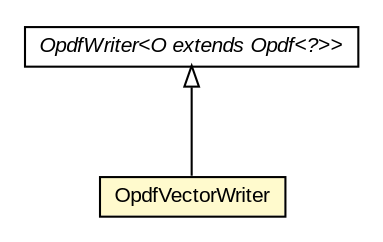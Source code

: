 #!/usr/local/bin/dot
#
# Class diagram 
# Generated by UMLGraph version 5.3 (http://www.umlgraph.org/)
#

digraph G {
	edge [fontname="arial",fontsize=10,labelfontname="arial",labelfontsize=10];
	node [fontname="arial",fontsize=10,shape=plaintext];
	nodesep=0.25;
	ranksep=0.5;
	// be.ac.ulg.montefiore.run.jahmm.io.OpdfVectorWriter
	c77654 [label=<<table title="be.ac.ulg.montefiore.run.jahmm.io.OpdfVectorWriter" border="0" cellborder="1" cellspacing="0" cellpadding="2" port="p" bgcolor="lemonChiffon" href="./OpdfVectorWriter.html">
		<tr><td><table border="0" cellspacing="0" cellpadding="1">
<tr><td align="center" balign="center"> OpdfVectorWriter </td></tr>
		</table></td></tr>
		</table>>, fontname="arial", fontcolor="black", fontsize=10.0];
	// be.ac.ulg.montefiore.run.jahmm.io.OpdfWriter<O extends be.ac.ulg.montefiore.run.jahmm.Opdf<?>>
	c77657 [label=<<table title="be.ac.ulg.montefiore.run.jahmm.io.OpdfWriter" border="0" cellborder="1" cellspacing="0" cellpadding="2" port="p" href="./OpdfWriter.html">
		<tr><td><table border="0" cellspacing="0" cellpadding="1">
<tr><td align="center" balign="center"><font face="arial italic"> OpdfWriter&lt;O extends Opdf&lt;?&gt;&gt; </font></td></tr>
		</table></td></tr>
		</table>>, fontname="arial", fontcolor="black", fontsize=10.0];
	//be.ac.ulg.montefiore.run.jahmm.io.OpdfVectorWriter extends be.ac.ulg.montefiore.run.jahmm.io.OpdfWriter<be.ac.ulg.montefiore.run.jahmm.io.OpdfVector>
	c77657:p -> c77654:p [dir=back,arrowtail=empty];
}

